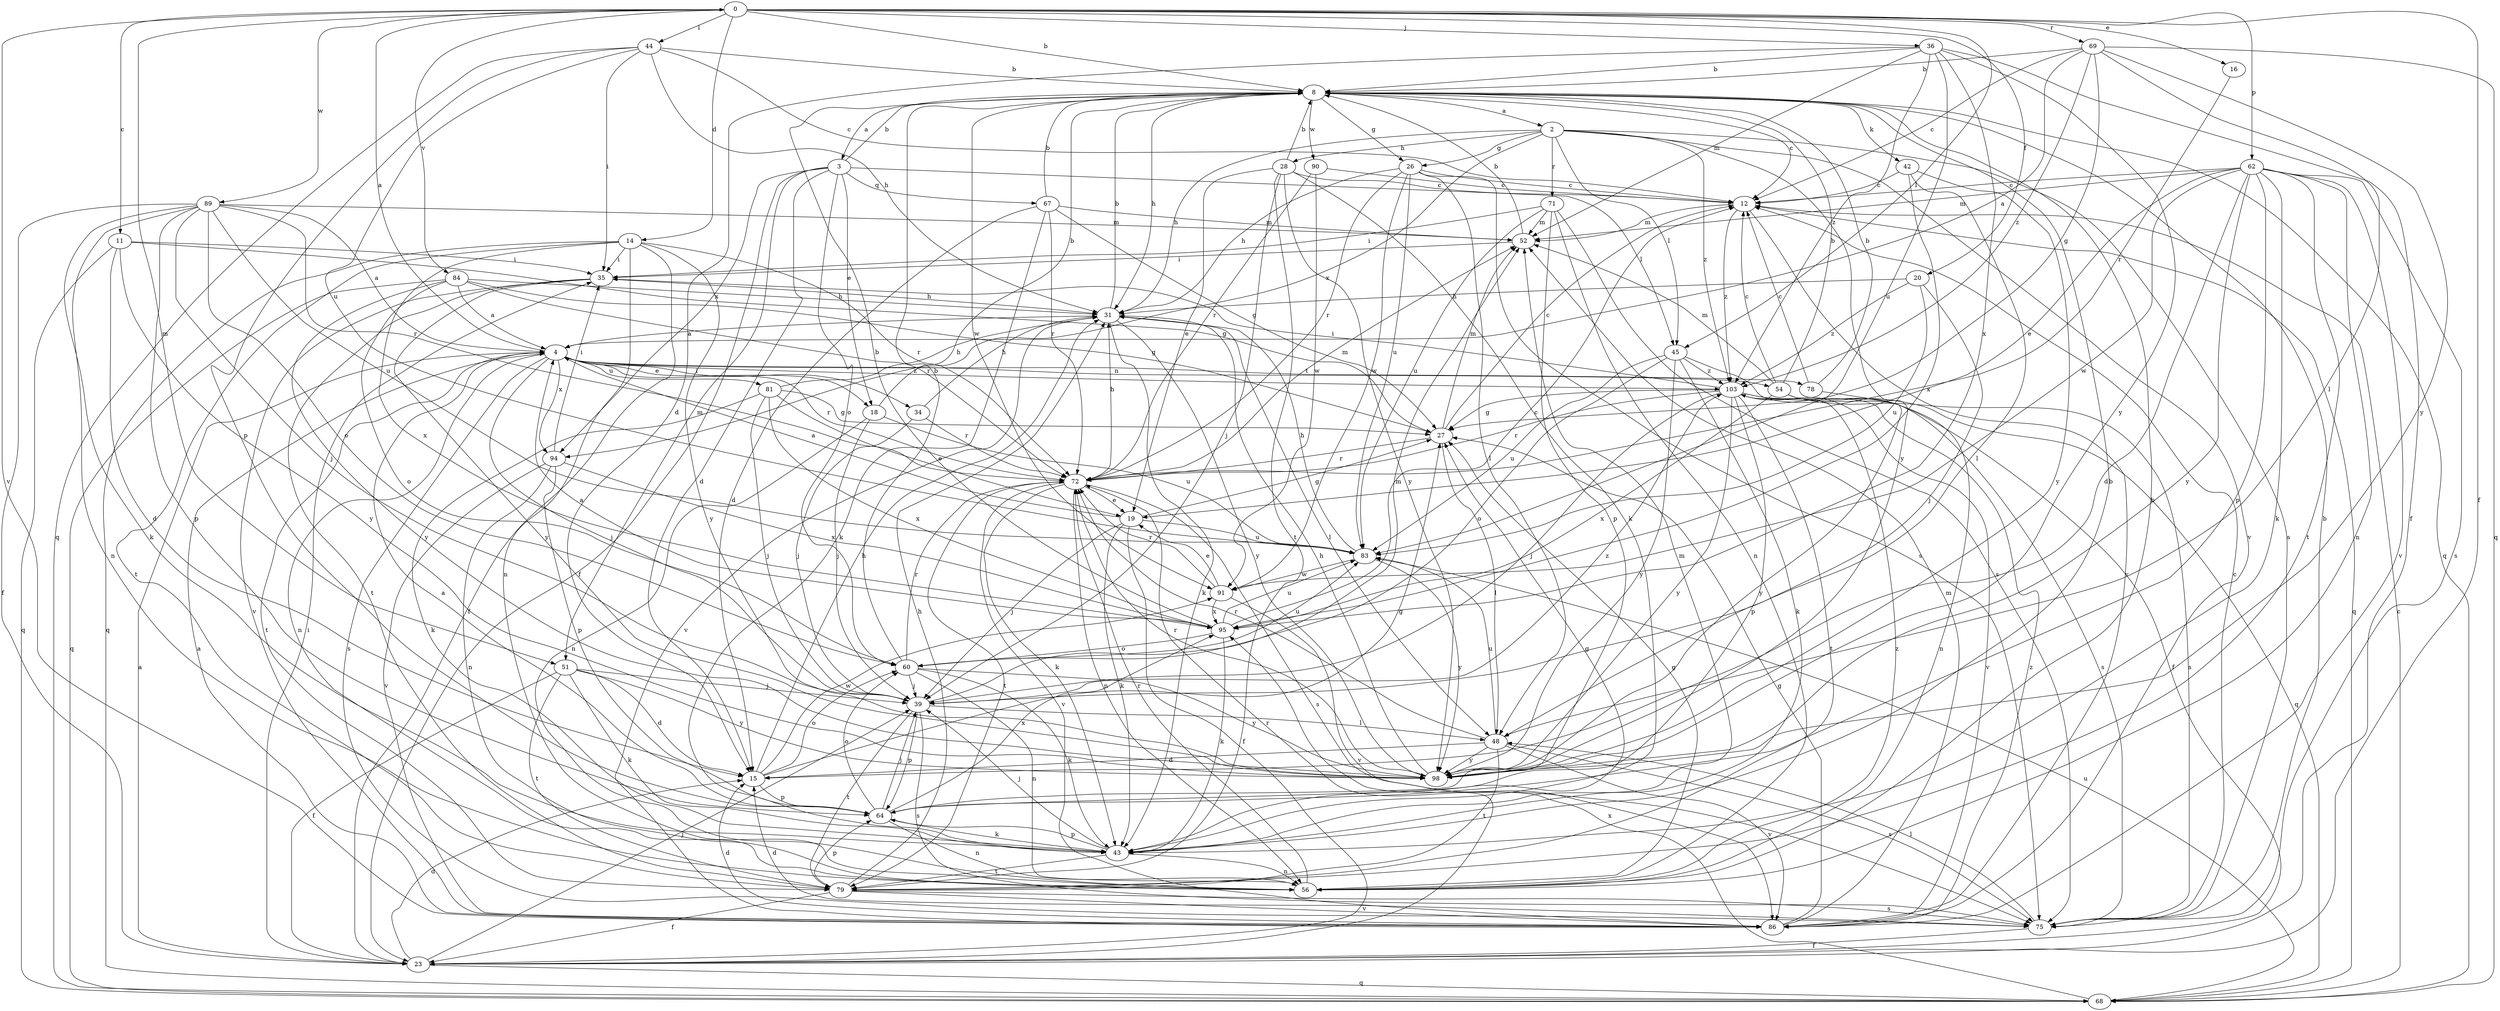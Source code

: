 strict digraph  {
0;
2;
3;
4;
8;
11;
12;
14;
15;
16;
18;
19;
20;
23;
26;
27;
28;
31;
34;
35;
36;
39;
42;
43;
44;
45;
48;
51;
52;
54;
56;
60;
62;
64;
67;
68;
69;
71;
72;
75;
78;
79;
81;
83;
84;
86;
89;
90;
91;
94;
95;
98;
103;
0 -> 8  [label=b];
0 -> 11  [label=c];
0 -> 14  [label=d];
0 -> 16  [label=e];
0 -> 20  [label=f];
0 -> 23  [label=f];
0 -> 36  [label=j];
0 -> 44  [label=l];
0 -> 45  [label=l];
0 -> 51  [label=m];
0 -> 62  [label=p];
0 -> 69  [label=r];
0 -> 84  [label=v];
0 -> 86  [label=v];
0 -> 89  [label=w];
2 -> 26  [label=g];
2 -> 28  [label=h];
2 -> 31  [label=h];
2 -> 45  [label=l];
2 -> 71  [label=r];
2 -> 75  [label=s];
2 -> 86  [label=v];
2 -> 94  [label=x];
2 -> 98  [label=y];
2 -> 103  [label=z];
3 -> 8  [label=b];
3 -> 15  [label=d];
3 -> 18  [label=e];
3 -> 23  [label=f];
3 -> 45  [label=l];
3 -> 51  [label=m];
3 -> 60  [label=o];
3 -> 67  [label=q];
3 -> 94  [label=x];
4 -> 0  [label=a];
4 -> 18  [label=e];
4 -> 34  [label=i];
4 -> 39  [label=j];
4 -> 54  [label=n];
4 -> 56  [label=n];
4 -> 72  [label=r];
4 -> 75  [label=s];
4 -> 78  [label=t];
4 -> 79  [label=t];
4 -> 81  [label=u];
4 -> 94  [label=x];
4 -> 103  [label=z];
8 -> 2  [label=a];
8 -> 3  [label=a];
8 -> 12  [label=c];
8 -> 26  [label=g];
8 -> 31  [label=h];
8 -> 42  [label=k];
8 -> 68  [label=q];
8 -> 90  [label=w];
8 -> 91  [label=w];
11 -> 15  [label=d];
11 -> 27  [label=g];
11 -> 35  [label=i];
11 -> 68  [label=q];
11 -> 98  [label=y];
12 -> 52  [label=m];
12 -> 68  [label=q];
12 -> 86  [label=v];
12 -> 103  [label=z];
14 -> 23  [label=f];
14 -> 35  [label=i];
14 -> 56  [label=n];
14 -> 68  [label=q];
14 -> 72  [label=r];
14 -> 79  [label=t];
14 -> 95  [label=x];
14 -> 98  [label=y];
15 -> 27  [label=g];
15 -> 31  [label=h];
15 -> 60  [label=o];
15 -> 64  [label=p];
15 -> 91  [label=w];
16 -> 72  [label=r];
18 -> 8  [label=b];
18 -> 39  [label=j];
18 -> 56  [label=n];
18 -> 83  [label=u];
19 -> 4  [label=a];
19 -> 23  [label=f];
19 -> 27  [label=g];
19 -> 39  [label=j];
19 -> 43  [label=k];
19 -> 83  [label=u];
20 -> 31  [label=h];
20 -> 39  [label=j];
20 -> 83  [label=u];
20 -> 103  [label=z];
23 -> 4  [label=a];
23 -> 15  [label=d];
23 -> 35  [label=i];
23 -> 39  [label=j];
23 -> 68  [label=q];
23 -> 72  [label=r];
26 -> 12  [label=c];
26 -> 31  [label=h];
26 -> 48  [label=l];
26 -> 72  [label=r];
26 -> 75  [label=s];
26 -> 83  [label=u];
26 -> 91  [label=w];
27 -> 12  [label=c];
27 -> 48  [label=l];
27 -> 52  [label=m];
27 -> 72  [label=r];
28 -> 8  [label=b];
28 -> 12  [label=c];
28 -> 19  [label=e];
28 -> 39  [label=j];
28 -> 43  [label=k];
28 -> 79  [label=t];
28 -> 98  [label=y];
31 -> 4  [label=a];
31 -> 8  [label=b];
31 -> 43  [label=k];
31 -> 48  [label=l];
31 -> 86  [label=v];
31 -> 98  [label=y];
34 -> 31  [label=h];
34 -> 39  [label=j];
34 -> 72  [label=r];
35 -> 31  [label=h];
35 -> 79  [label=t];
35 -> 86  [label=v];
35 -> 98  [label=y];
36 -> 8  [label=b];
36 -> 15  [label=d];
36 -> 23  [label=f];
36 -> 52  [label=m];
36 -> 83  [label=u];
36 -> 95  [label=x];
36 -> 98  [label=y];
36 -> 103  [label=z];
39 -> 48  [label=l];
39 -> 52  [label=m];
39 -> 64  [label=p];
39 -> 75  [label=s];
39 -> 79  [label=t];
39 -> 103  [label=z];
42 -> 12  [label=c];
42 -> 48  [label=l];
42 -> 95  [label=x];
42 -> 98  [label=y];
43 -> 8  [label=b];
43 -> 27  [label=g];
43 -> 39  [label=j];
43 -> 52  [label=m];
43 -> 56  [label=n];
43 -> 64  [label=p];
43 -> 79  [label=t];
44 -> 8  [label=b];
44 -> 12  [label=c];
44 -> 31  [label=h];
44 -> 35  [label=i];
44 -> 64  [label=p];
44 -> 68  [label=q];
44 -> 83  [label=u];
45 -> 23  [label=f];
45 -> 43  [label=k];
45 -> 60  [label=o];
45 -> 83  [label=u];
45 -> 98  [label=y];
45 -> 103  [label=z];
48 -> 15  [label=d];
48 -> 72  [label=r];
48 -> 75  [label=s];
48 -> 79  [label=t];
48 -> 83  [label=u];
48 -> 86  [label=v];
48 -> 98  [label=y];
51 -> 15  [label=d];
51 -> 23  [label=f];
51 -> 39  [label=j];
51 -> 43  [label=k];
51 -> 79  [label=t];
51 -> 98  [label=y];
52 -> 8  [label=b];
52 -> 35  [label=i];
54 -> 8  [label=b];
54 -> 12  [label=c];
54 -> 52  [label=m];
54 -> 56  [label=n];
54 -> 75  [label=s];
54 -> 95  [label=x];
56 -> 8  [label=b];
56 -> 27  [label=g];
56 -> 72  [label=r];
56 -> 103  [label=z];
60 -> 8  [label=b];
60 -> 39  [label=j];
60 -> 43  [label=k];
60 -> 56  [label=n];
60 -> 72  [label=r];
60 -> 83  [label=u];
60 -> 98  [label=y];
62 -> 12  [label=c];
62 -> 15  [label=d];
62 -> 19  [label=e];
62 -> 43  [label=k];
62 -> 52  [label=m];
62 -> 56  [label=n];
62 -> 64  [label=p];
62 -> 75  [label=s];
62 -> 79  [label=t];
62 -> 86  [label=v];
62 -> 91  [label=w];
62 -> 98  [label=y];
64 -> 4  [label=a];
64 -> 39  [label=j];
64 -> 43  [label=k];
64 -> 56  [label=n];
64 -> 60  [label=o];
64 -> 95  [label=x];
67 -> 8  [label=b];
67 -> 15  [label=d];
67 -> 27  [label=g];
67 -> 43  [label=k];
67 -> 52  [label=m];
67 -> 72  [label=r];
68 -> 12  [label=c];
68 -> 83  [label=u];
68 -> 95  [label=x];
69 -> 4  [label=a];
69 -> 8  [label=b];
69 -> 12  [label=c];
69 -> 27  [label=g];
69 -> 48  [label=l];
69 -> 68  [label=q];
69 -> 98  [label=y];
69 -> 103  [label=z];
71 -> 35  [label=i];
71 -> 52  [label=m];
71 -> 56  [label=n];
71 -> 64  [label=p];
71 -> 75  [label=s];
71 -> 83  [label=u];
72 -> 19  [label=e];
72 -> 31  [label=h];
72 -> 43  [label=k];
72 -> 52  [label=m];
72 -> 56  [label=n];
72 -> 75  [label=s];
72 -> 79  [label=t];
72 -> 86  [label=v];
75 -> 8  [label=b];
75 -> 12  [label=c];
75 -> 15  [label=d];
75 -> 23  [label=f];
75 -> 48  [label=l];
78 -> 8  [label=b];
78 -> 12  [label=c];
78 -> 98  [label=y];
79 -> 23  [label=f];
79 -> 31  [label=h];
79 -> 64  [label=p];
79 -> 75  [label=s];
79 -> 86  [label=v];
81 -> 19  [label=e];
81 -> 27  [label=g];
81 -> 31  [label=h];
81 -> 39  [label=j];
81 -> 43  [label=k];
81 -> 95  [label=x];
83 -> 31  [label=h];
83 -> 91  [label=w];
83 -> 98  [label=y];
84 -> 4  [label=a];
84 -> 27  [label=g];
84 -> 31  [label=h];
84 -> 60  [label=o];
84 -> 68  [label=q];
84 -> 72  [label=r];
84 -> 98  [label=y];
86 -> 4  [label=a];
86 -> 15  [label=d];
86 -> 27  [label=g];
86 -> 52  [label=m];
86 -> 103  [label=z];
89 -> 4  [label=a];
89 -> 23  [label=f];
89 -> 39  [label=j];
89 -> 43  [label=k];
89 -> 52  [label=m];
89 -> 56  [label=n];
89 -> 60  [label=o];
89 -> 64  [label=p];
89 -> 72  [label=r];
89 -> 83  [label=u];
90 -> 12  [label=c];
90 -> 72  [label=r];
90 -> 91  [label=w];
91 -> 19  [label=e];
91 -> 72  [label=r];
91 -> 86  [label=v];
91 -> 95  [label=x];
94 -> 35  [label=i];
94 -> 56  [label=n];
94 -> 64  [label=p];
94 -> 86  [label=v];
94 -> 95  [label=x];
95 -> 4  [label=a];
95 -> 8  [label=b];
95 -> 12  [label=c];
95 -> 43  [label=k];
95 -> 60  [label=o];
95 -> 83  [label=u];
98 -> 31  [label=h];
98 -> 72  [label=r];
103 -> 27  [label=g];
103 -> 35  [label=i];
103 -> 39  [label=j];
103 -> 64  [label=p];
103 -> 68  [label=q];
103 -> 72  [label=r];
103 -> 75  [label=s];
103 -> 79  [label=t];
103 -> 86  [label=v];
103 -> 98  [label=y];
}
